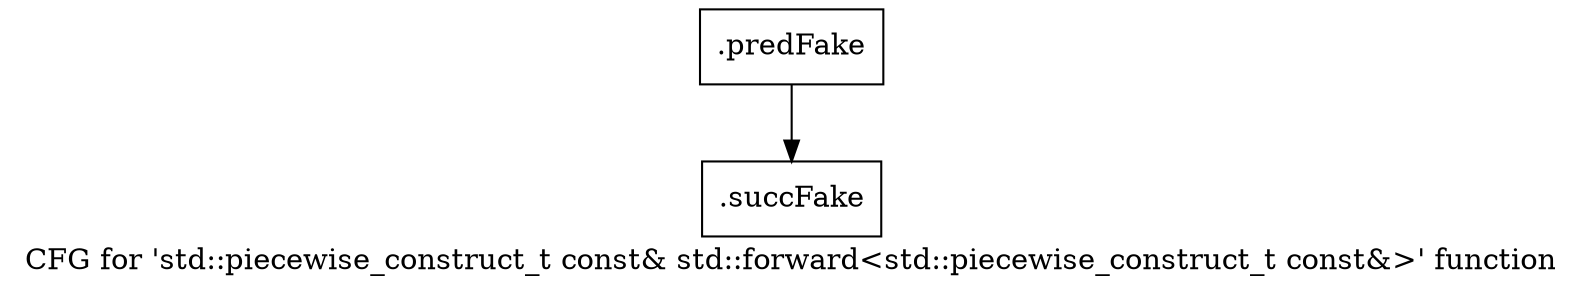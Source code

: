digraph "CFG for 'std::piecewise_construct_t const& std::forward\<std::piecewise_construct_t const&\>' function" {
	label="CFG for 'std::piecewise_construct_t const& std::forward\<std::piecewise_construct_t const&\>' function";

	Node0x5190b00 [shape=record,filename="",linenumber="",label="{.predFake}"];
	Node0x5190b00 -> Node0x52cb530[ callList="" memoryops="" filename="/home/akhilkushe/Xilinx/Vitis_HLS/2021.2/tps/lnx64/gcc-6.2.0/lib/gcc/x86_64-pc-linux-gnu/6.2.0/../../../../include/c++/6.2.0/bits/move.h" execusionnum="3"];
	Node0x52cb530 [shape=record,filename="/home/akhilkushe/Xilinx/Vitis_HLS/2021.2/tps/lnx64/gcc-6.2.0/lib/gcc/x86_64-pc-linux-gnu/6.2.0/../../../../include/c++/6.2.0/bits/move.h",linenumber="77",label="{.succFake}"];
}
